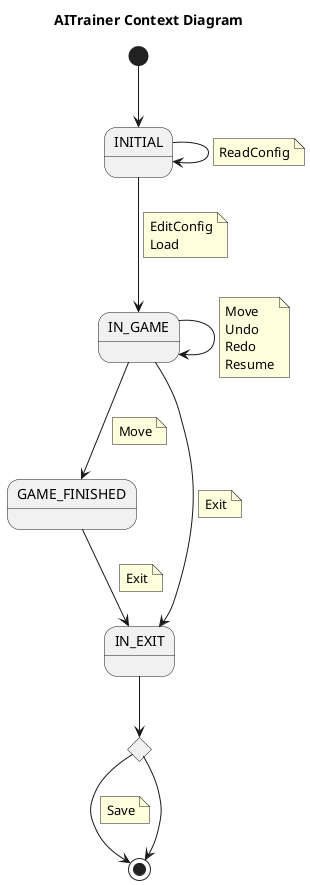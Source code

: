 @startuml AITrainerContextDiagram
title AITrainer Context Diagram
state INITIAL
state IN_GAME
state GAME_FINISHED
state IF <<choice>>

[*] --> INITIAL

INITIAL --> INITIAL
    note on link
        ReadConfig
    end note

INITIAL --> IN_GAME
    note on link
        EditConfig
        Load
    end note
IN_GAME --> IN_GAME
    note on link
        Move
        Undo
        Redo
        Resume
    end note
IN_GAME --> GAME_FINISHED
    note on link
        Move
    end note
IN_EXIT -->IF
IF -->[*]
    note on link
        Save
    end note

IF --> [*]

IN_GAME -->IN_EXIT
    note on link
        Exit
    end note
GAME_FINISHED --> IN_EXIT
    note on link
        Exit
    end note

@enduml